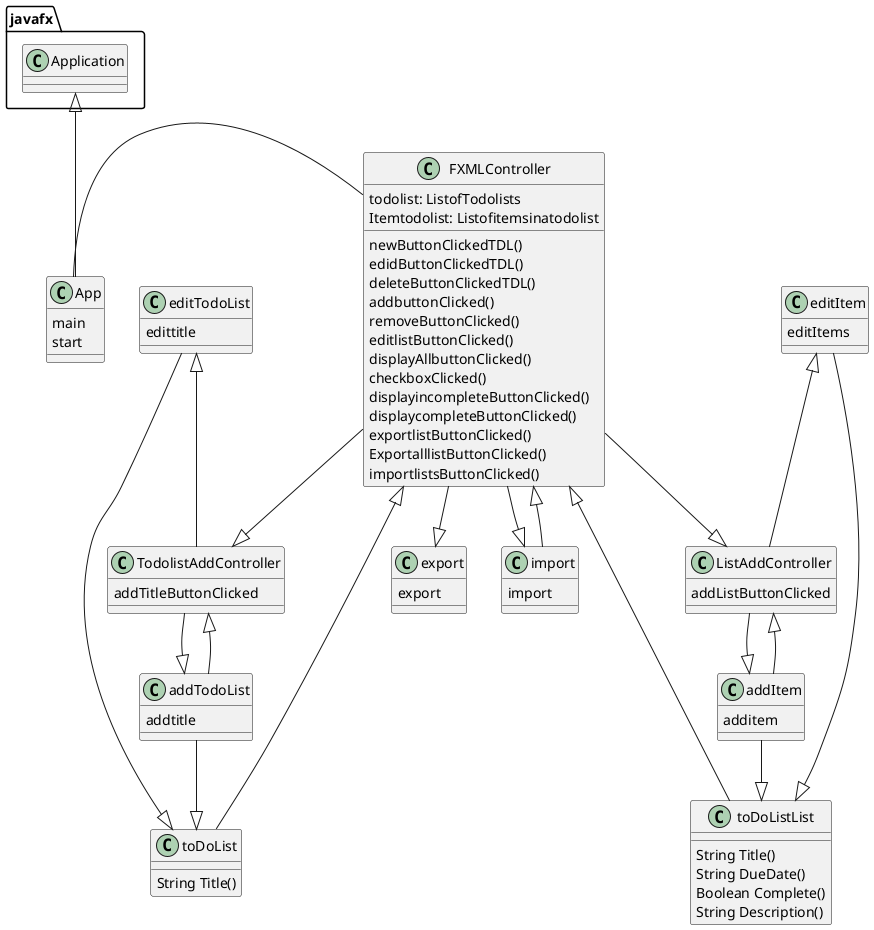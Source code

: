 @startuml
'https://plantuml.com/class-diagram
class App{
main
start
}
class toDoList{
String Title()
}
class toDoListList{
String Title()
String DueDate()
Boolean Complete()
String Description()
}
class addItem{
additem
}
class addTodoList{
addtitle
}
class export{
export
}
class import{
import
}
class editItem{
editItems
}
class editTodoList{
edittitle
}
class FXMLController{
todolist: ListofTodolists
Itemtodolist: Listofitemsinatodolist

newButtonClickedTDL()
edidButtonClickedTDL()
deleteButtonClickedTDL()
addbuttonClicked()
removeButtonClicked()
editlistButtonClicked()
displayAllbuttonClicked()
checkboxClicked()
displayincompleteButtonClicked()
displaycompleteButtonClicked()
exportlistButtonClicked()
ExportalllistButtonClicked()
importlistsButtonClicked()
}

class TodolistAddController{
addTitleButtonClicked
}
class ListAddController{
addListButtonClicked
}

javafx.Application <|-- App

App - FXMLController
FXMLController --|> TodolistAddController
FXMLController --|> ListAddController
TodolistAddController --|> addTodoList
TodolistAddController <|-- addTodoList
ListAddController --|> addItem
ListAddController <|-- addItem
addItem --|> toDoListList
addTodoList --|> toDoList
FXMLController --|> export
FXMLController --|> import
FXMLController <|-- import
toDoListList --|> FXMLController
toDoList --|> FXMLController
editItem <|-- ListAddController
editItem --|> toDoListList
editTodoList <|-- TodolistAddController
editTodoList --|> toDoList


@enduml